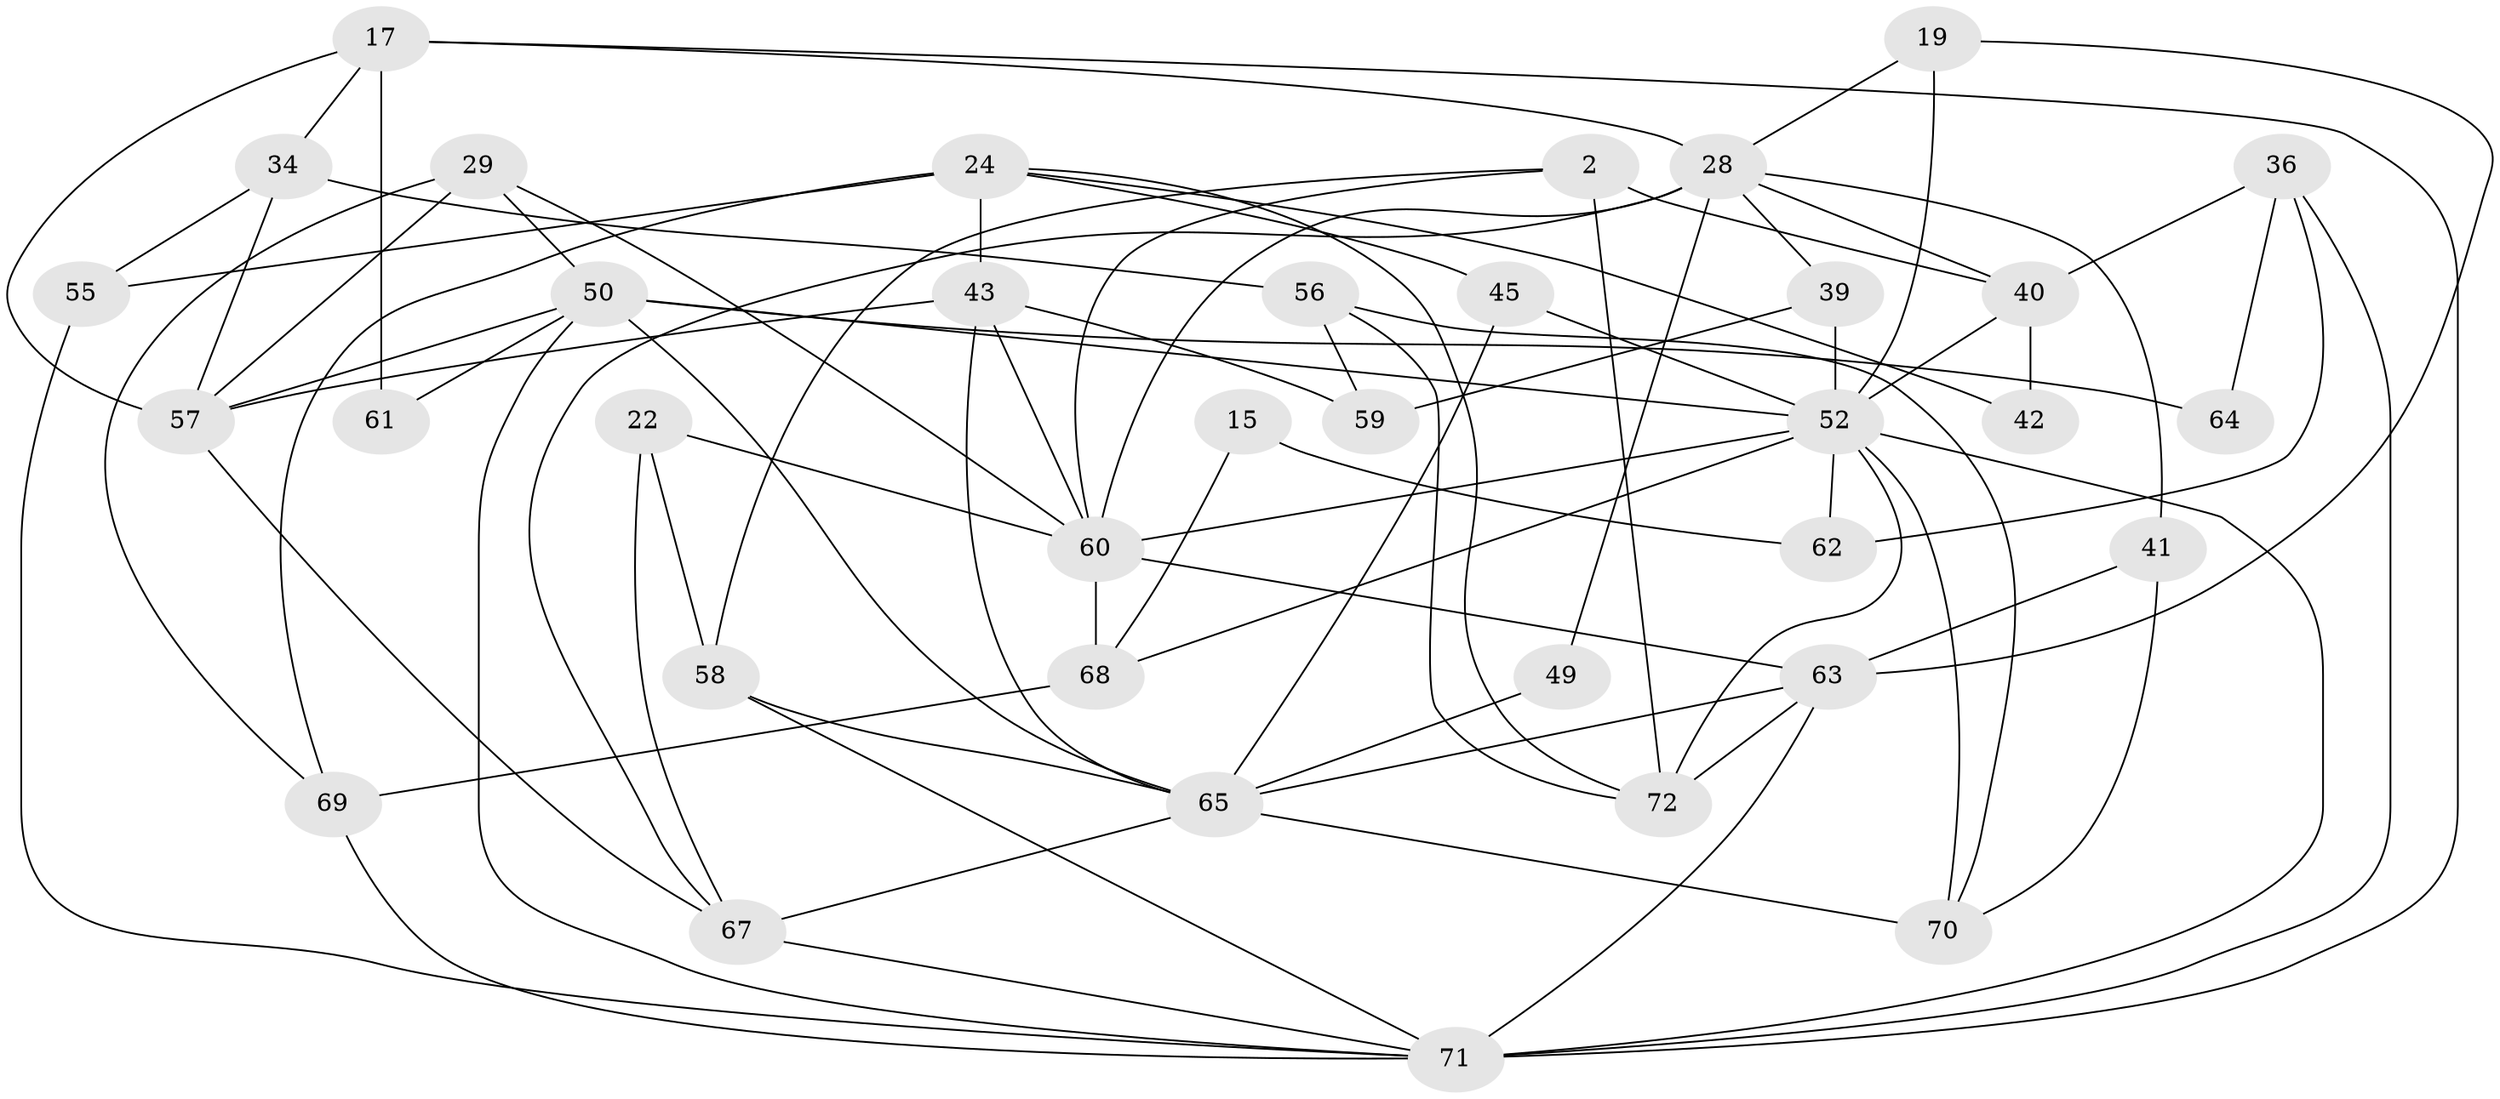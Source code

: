 // original degree distribution, {4: 0.3055555555555556, 5: 0.125, 6: 0.1111111111111111, 3: 0.2777777777777778, 2: 0.125, 7: 0.041666666666666664, 8: 0.013888888888888888}
// Generated by graph-tools (version 1.1) at 2025/49/03/09/25 04:49:46]
// undirected, 36 vertices, 82 edges
graph export_dot {
graph [start="1"]
  node [color=gray90,style=filled];
  2;
  15;
  17;
  19;
  22;
  24;
  28 [super="+27"];
  29;
  34 [super="+21"];
  36;
  39;
  40;
  41;
  42;
  43 [super="+4"];
  45;
  49;
  50 [super="+35"];
  52 [super="+6+32+51"];
  55 [super="+47"];
  56 [super="+10+44"];
  57 [super="+7"];
  58 [super="+31"];
  59;
  60 [super="+5+11+53+33"];
  61;
  62;
  63 [super="+13+9"];
  64;
  65 [super="+3+30"];
  67 [super="+25+37"];
  68 [super="+1"];
  69 [super="+54"];
  70 [super="+66"];
  71 [super="+14+38+20"];
  72 [super="+12"];
  2 -- 72 [weight=2];
  2 -- 40;
  2 -- 58;
  2 -- 60;
  15 -- 62;
  15 -- 68;
  17 -- 57;
  17 -- 28 [weight=2];
  17 -- 61;
  17 -- 34 [weight=2];
  17 -- 71;
  19 -- 28;
  19 -- 52 [weight=2];
  19 -- 63;
  22 -- 67;
  22 -- 60 [weight=2];
  22 -- 58;
  24 -- 45;
  24 -- 42;
  24 -- 43 [weight=2];
  24 -- 55 [weight=2];
  24 -- 72;
  24 -- 69;
  28 -- 41;
  28 -- 49;
  28 -- 40;
  28 -- 39;
  28 -- 67;
  28 -- 60;
  29 -- 50;
  29 -- 57 [weight=2];
  29 -- 69;
  29 -- 60;
  34 -- 55 [weight=2];
  34 -- 57;
  34 -- 56 [weight=2];
  36 -- 40;
  36 -- 62;
  36 -- 64;
  36 -- 71;
  39 -- 59;
  39 -- 52;
  40 -- 42;
  40 -- 52;
  41 -- 70;
  41 -- 63;
  43 -- 59;
  43 -- 65 [weight=2];
  43 -- 57;
  43 -- 60;
  45 -- 65;
  45 -- 52 [weight=2];
  49 -- 65;
  50 -- 52 [weight=2];
  50 -- 64;
  50 -- 65 [weight=2];
  50 -- 71 [weight=2];
  50 -- 57;
  50 -- 61;
  52 -- 62 [weight=2];
  52 -- 70;
  52 -- 60 [weight=2];
  52 -- 71 [weight=3];
  52 -- 68;
  52 -- 72;
  55 -- 71 [weight=2];
  56 -- 59;
  56 -- 72;
  56 -- 70;
  57 -- 67;
  58 -- 65;
  58 -- 71;
  60 -- 68 [weight=2];
  60 -- 63;
  63 -- 65 [weight=2];
  63 -- 72;
  63 -- 71 [weight=2];
  65 -- 70 [weight=3];
  65 -- 67 [weight=2];
  67 -- 71;
  68 -- 69;
  69 -- 71;
}

